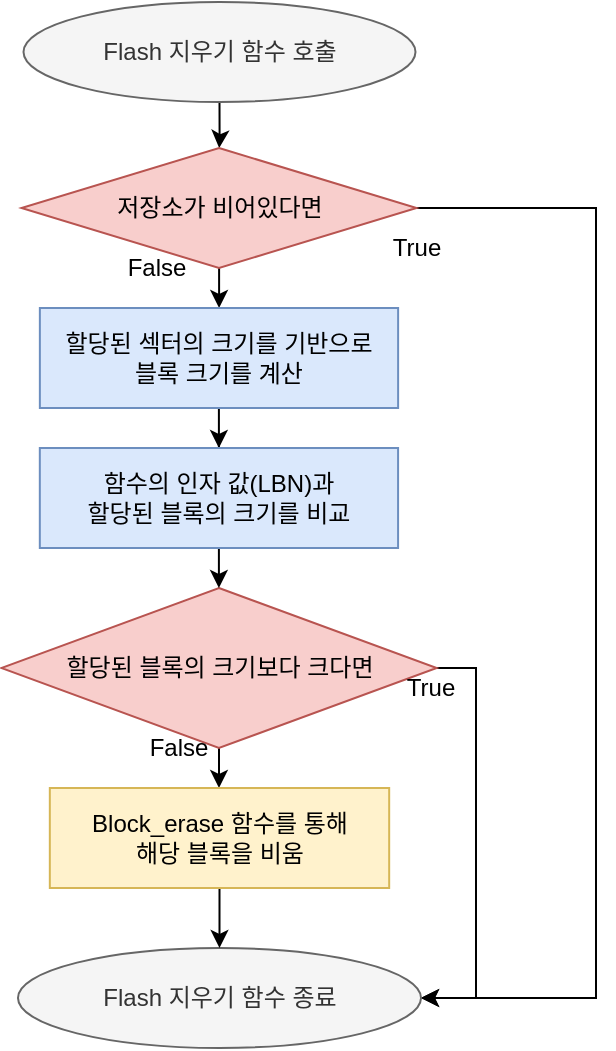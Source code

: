 <mxfile version="14.5.1" type="device"><diagram id="6jmNVvHfpzubFy3tRc5I" name="Page-1"><mxGraphModel dx="1086" dy="806" grid="1" gridSize="10" guides="1" tooltips="1" connect="1" arrows="1" fold="1" page="1" pageScale="1" pageWidth="1390" pageHeight="980" math="0" shadow="0"><root><mxCell id="0"/><mxCell id="1" parent="0"/><mxCell id="0wkZs6BsSxPtRt-_ut3k-1" value="" style="edgeStyle=orthogonalEdgeStyle;rounded=0;orthogonalLoop=1;jettySize=auto;html=1;" parent="1" source="0wkZs6BsSxPtRt-_ut3k-2" edge="1"><mxGeometry relative="1" as="geometry"><mxPoint x="651.6" y="110.029" as="targetPoint"/></mxGeometry></mxCell><mxCell id="0wkZs6BsSxPtRt-_ut3k-2" value="Flash 지우기 함수 호출" style="ellipse;whiteSpace=wrap;html=1;fillColor=#f5f5f5;strokeColor=#666666;fontColor=#333333;" parent="1" vertex="1"><mxGeometry x="553.75" y="37" width="196" height="50" as="geometry"/></mxCell><mxCell id="EMeOMub6z7tcGJGsGF_6-19" style="edgeStyle=orthogonalEdgeStyle;rounded=0;orthogonalLoop=1;jettySize=auto;html=1;entryX=0.5;entryY=0;entryDx=0;entryDy=0;" parent="1" source="EMeOMub6z7tcGJGsGF_6-5" edge="1"><mxGeometry relative="1" as="geometry"><mxPoint x="651.75" y="190" as="targetPoint"/></mxGeometry></mxCell><mxCell id="EMeOMub6z7tcGJGsGF_6-24" style="edgeStyle=orthogonalEdgeStyle;rounded=0;orthogonalLoop=1;jettySize=auto;html=1;entryX=1;entryY=0.5;entryDx=0;entryDy=0;" parent="1" source="EMeOMub6z7tcGJGsGF_6-5" target="EMeOMub6z7tcGJGsGF_6-13" edge="1"><mxGeometry relative="1" as="geometry"><Array as="points"><mxPoint x="840" y="140"/><mxPoint x="840" y="535"/></Array></mxGeometry></mxCell><mxCell id="EMeOMub6z7tcGJGsGF_6-5" value="저장소가 비어있다면" style="rhombus;whiteSpace=wrap;html=1;fillColor=#f8cecc;strokeColor=#b85450;" parent="1" vertex="1"><mxGeometry x="552.75" y="110" width="197.51" height="60" as="geometry"/></mxCell><mxCell id="EMeOMub6z7tcGJGsGF_6-6" value="" style="edgeStyle=orthogonalEdgeStyle;rounded=0;orthogonalLoop=1;jettySize=auto;html=1;" parent="1" source="EMeOMub6z7tcGJGsGF_6-7" target="EMeOMub6z7tcGJGsGF_6-15" edge="1"><mxGeometry relative="1" as="geometry"/></mxCell><mxCell id="EMeOMub6z7tcGJGsGF_6-7" value="할당된 섹터의 크기를 기반으로&lt;br&gt;블록 크기를 계산" style="rounded=0;whiteSpace=wrap;html=1;fillColor=#dae8fc;strokeColor=#6c8ebf;" parent="1" vertex="1"><mxGeometry x="561.93" y="190" width="179.13" height="50" as="geometry"/></mxCell><mxCell id="EMeOMub6z7tcGJGsGF_6-22" style="edgeStyle=orthogonalEdgeStyle;rounded=0;orthogonalLoop=1;jettySize=auto;html=1;" parent="1" source="EMeOMub6z7tcGJGsGF_6-10" target="EMeOMub6z7tcGJGsGF_6-21" edge="1"><mxGeometry relative="1" as="geometry"/></mxCell><mxCell id="EMeOMub6z7tcGJGsGF_6-25" style="edgeStyle=orthogonalEdgeStyle;rounded=0;orthogonalLoop=1;jettySize=auto;html=1;entryX=1;entryY=0.5;entryDx=0;entryDy=0;" parent="1" source="EMeOMub6z7tcGJGsGF_6-10" target="EMeOMub6z7tcGJGsGF_6-13" edge="1"><mxGeometry relative="1" as="geometry"><mxPoint x="760" y="530" as="targetPoint"/><Array as="points"><mxPoint x="780" y="370"/><mxPoint x="780" y="535"/></Array></mxGeometry></mxCell><mxCell id="EMeOMub6z7tcGJGsGF_6-10" value="할당된 블록의 크기보다 크다면" style="rhombus;whiteSpace=wrap;html=1;fillColor=#f8cecc;strokeColor=#b85450;" parent="1" vertex="1"><mxGeometry x="542.6" y="330" width="217.75" height="80" as="geometry"/></mxCell><mxCell id="EMeOMub6z7tcGJGsGF_6-11" value="True" style="text;html=1;align=center;verticalAlign=middle;resizable=0;points=[];autosize=1;" parent="1" vertex="1"><mxGeometry x="736.59" y="370" width="40" height="20" as="geometry"/></mxCell><mxCell id="EMeOMub6z7tcGJGsGF_6-12" value="False" style="text;html=1;align=center;verticalAlign=middle;resizable=0;points=[];autosize=1;" parent="1" vertex="1"><mxGeometry x="611" y="400" width="40" height="20" as="geometry"/></mxCell><mxCell id="EMeOMub6z7tcGJGsGF_6-13" value="Flash 지우기 함수 종료" style="ellipse;whiteSpace=wrap;html=1;fillColor=#f5f5f5;strokeColor=#666666;fontColor=#333333;" parent="1" vertex="1"><mxGeometry x="550.99" y="510" width="201.52" height="50" as="geometry"/></mxCell><mxCell id="EMeOMub6z7tcGJGsGF_6-20" style="edgeStyle=orthogonalEdgeStyle;rounded=0;orthogonalLoop=1;jettySize=auto;html=1;entryX=0.5;entryY=0;entryDx=0;entryDy=0;" parent="1" source="EMeOMub6z7tcGJGsGF_6-15" target="EMeOMub6z7tcGJGsGF_6-10" edge="1"><mxGeometry relative="1" as="geometry"/></mxCell><mxCell id="EMeOMub6z7tcGJGsGF_6-15" value="함수의 인자 값(LBN)과 &lt;br&gt;할당된 블록의 크기를 비교" style="rounded=0;whiteSpace=wrap;html=1;fillColor=#dae8fc;strokeColor=#6c8ebf;" parent="1" vertex="1"><mxGeometry x="561.91" y="260" width="179.13" height="50" as="geometry"/></mxCell><mxCell id="EMeOMub6z7tcGJGsGF_6-17" value="False" style="text;html=1;align=center;verticalAlign=middle;resizable=0;points=[];autosize=1;" parent="1" vertex="1"><mxGeometry x="600" y="160" width="40" height="20" as="geometry"/></mxCell><mxCell id="EMeOMub6z7tcGJGsGF_6-18" value="True" style="text;html=1;align=center;verticalAlign=middle;resizable=0;points=[];autosize=1;" parent="1" vertex="1"><mxGeometry x="730" y="150" width="40" height="20" as="geometry"/></mxCell><mxCell id="EMeOMub6z7tcGJGsGF_6-23" value="" style="edgeStyle=orthogonalEdgeStyle;rounded=0;orthogonalLoop=1;jettySize=auto;html=1;" parent="1" source="EMeOMub6z7tcGJGsGF_6-21" target="EMeOMub6z7tcGJGsGF_6-13" edge="1"><mxGeometry relative="1" as="geometry"/></mxCell><mxCell id="EMeOMub6z7tcGJGsGF_6-21" value="Block_erase 함수를 통해&lt;br&gt;해당 블록을 비움" style="rounded=0;whiteSpace=wrap;html=1;fillColor=#fff2cc;strokeColor=#d6b656;" parent="1" vertex="1"><mxGeometry x="566.91" y="430" width="169.68" height="50" as="geometry"/></mxCell></root></mxGraphModel></diagram></mxfile>